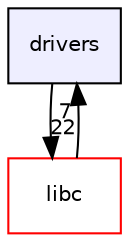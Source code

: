 digraph "drivers" {
  compound=true
  node [ fontsize="10", fontname="Helvetica"];
  edge [ labelfontsize="10", labelfontname="Helvetica"];
  dir_14bc92f4b96c8519b376567118ac28b3 [shape=box, label="drivers", style="filled", fillcolor="#eeeeff", pencolor="black", URL="dir_14bc92f4b96c8519b376567118ac28b3.html"];
  dir_fc1eb218ab426e5adb60367f98438da0 [shape=box label="libc" fillcolor="white" style="filled" color="red" URL="dir_fc1eb218ab426e5adb60367f98438da0.html"];
  dir_fc1eb218ab426e5adb60367f98438da0->dir_14bc92f4b96c8519b376567118ac28b3 [headlabel="7", labeldistance=1.5 headhref="dir_000002_000000.html"];
  dir_14bc92f4b96c8519b376567118ac28b3->dir_fc1eb218ab426e5adb60367f98438da0 [headlabel="22", labeldistance=1.5 headhref="dir_000000_000002.html"];
}
